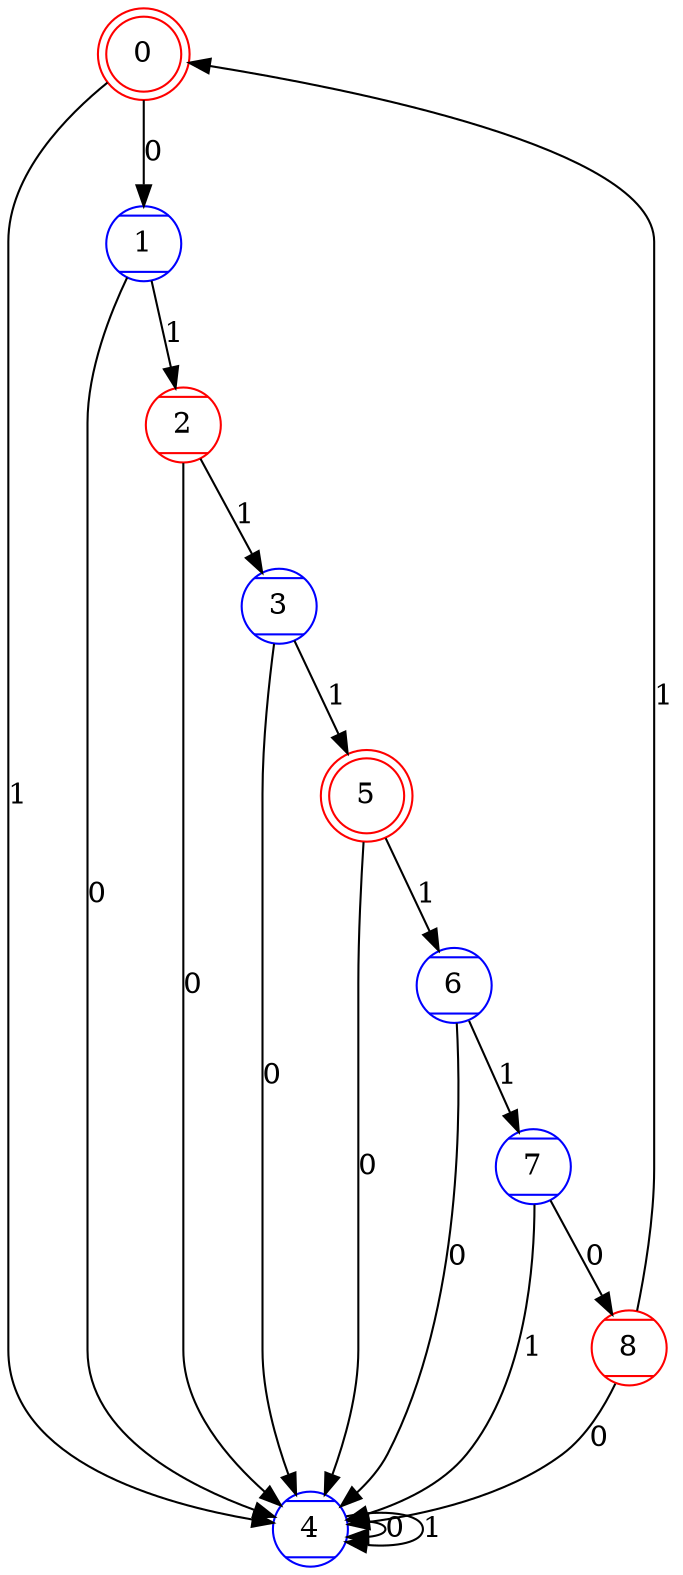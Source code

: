 digraph{
0 [color=red, style=striped, shape=doublecircle]
1 [color=blue, style=striped, shape=Mcircle]
2 [color=red, style=striped, shape=Mcircle]
3 [color=blue, style=striped, shape=Mcircle]
4 [color=blue, style=striped, shape=Mcircle]
5 [color=red, style=striped, shape=doublecircle]
6 [color=blue, style=striped, shape=Mcircle]
7 [color=blue, style=striped, shape=Mcircle]
8 [color=red, style=striped, shape=Mcircle]
0->1 [label=0]
0->4 [label=1]
1->4 [label=0]
1->2 [label=1]
2->4 [label=0]
2->3 [label=1]
3->4 [label=0]
3->5 [label=1]
4->4 [label=0]
4->4 [label=1]
5->4 [label=0]
5->6 [label=1]
6->4 [label=0]
6->7 [label=1]
7->8 [label=0]
7->4 [label=1]
8->4 [label=0]
8->0 [label=1]
}